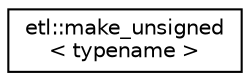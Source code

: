 digraph "Graphical Class Hierarchy"
{
  edge [fontname="Helvetica",fontsize="10",labelfontname="Helvetica",labelfontsize="10"];
  node [fontname="Helvetica",fontsize="10",shape=record];
  rankdir="LR";
  Node0 [label="etl::make_unsigned\l\< typename \>",height=0.2,width=0.4,color="black", fillcolor="white", style="filled",URL="$structetl_1_1make__unsigned.html",tooltip="If T is an integral (except bool) or enumeration type, provides the member typedef type which is the ..."];
}
